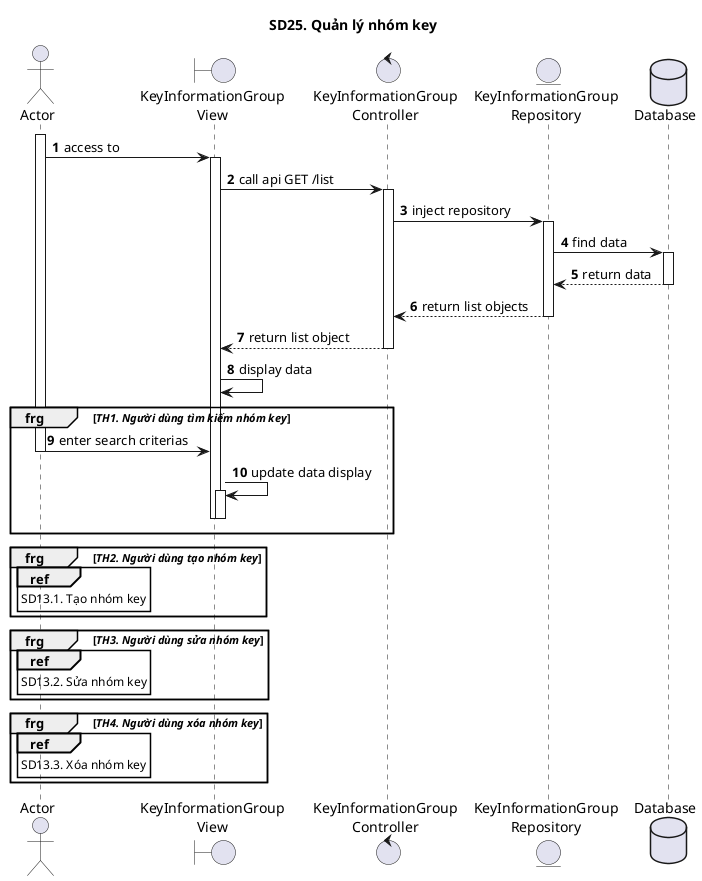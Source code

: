 @startuml SQ
autonumber
title SD25. Quản lý nhóm key
actor "Actor" as actor
boundary "KeyInformationGroup\nView" as view
control "KeyInformationGroup\nController" as controller
entity "KeyInformationGroup\nRepository" as model
database "Database" as database
activate actor
actor -> view : access to
activate view
view -> controller : call api GET /list
activate controller
controller -> model : inject repository
activate model
model -> database : find data
activate database
database --> model : return data
deactivate database
model --> controller: return list objects
deactivate model
controller --> view : return list object
deactivate controller
view -> view: display data
group frg [//TH1. Người dùng tìm kiếm nhóm key//]
actor -> view : enter search criterias
deactivate actor
view -> view: update data display
activate view
deactivate view
deactivate view
end
group frg [//TH2. Người dùng tạo nhóm key//]
ref over actor
SD13.1. Tạo nhóm key
end ref
end
group frg [//TH3. Người dùng sửa nhóm key//]
ref over actor
SD13.2. Sửa nhóm key
end ref
end
group frg [//TH4. Người dùng xóa nhóm key//]
ref over actor
SD13.3. Xóa nhóm key
end ref
end
@enduml